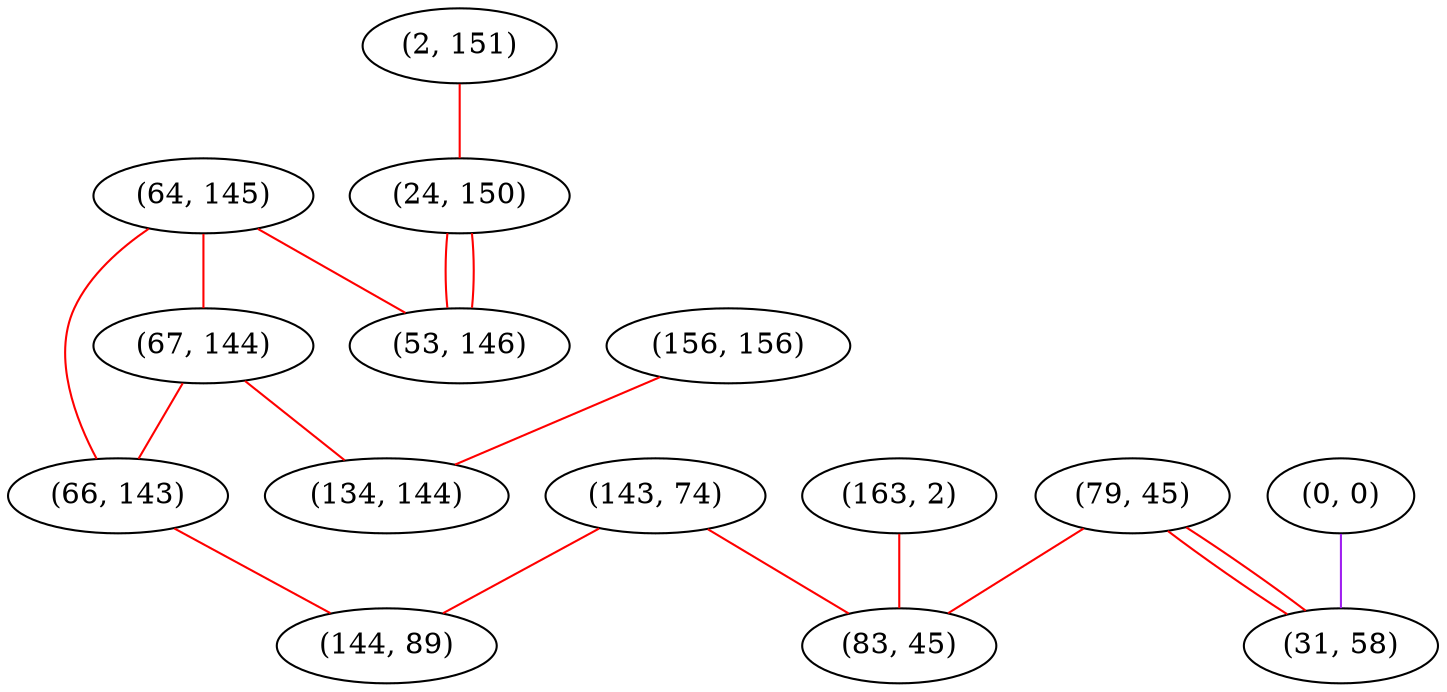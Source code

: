 graph "" {
"(64, 145)";
"(163, 2)";
"(79, 45)";
"(156, 156)";
"(143, 74)";
"(2, 151)";
"(67, 144)";
"(0, 0)";
"(31, 58)";
"(83, 45)";
"(66, 143)";
"(24, 150)";
"(144, 89)";
"(53, 146)";
"(134, 144)";
"(64, 145)" -- "(67, 144)"  [color=red, key=0, weight=1];
"(64, 145)" -- "(66, 143)"  [color=red, key=0, weight=1];
"(64, 145)" -- "(53, 146)"  [color=red, key=0, weight=1];
"(163, 2)" -- "(83, 45)"  [color=red, key=0, weight=1];
"(79, 45)" -- "(31, 58)"  [color=red, key=0, weight=1];
"(79, 45)" -- "(31, 58)"  [color=red, key=1, weight=1];
"(79, 45)" -- "(83, 45)"  [color=red, key=0, weight=1];
"(156, 156)" -- "(134, 144)"  [color=red, key=0, weight=1];
"(143, 74)" -- "(144, 89)"  [color=red, key=0, weight=1];
"(143, 74)" -- "(83, 45)"  [color=red, key=0, weight=1];
"(2, 151)" -- "(24, 150)"  [color=red, key=0, weight=1];
"(67, 144)" -- "(66, 143)"  [color=red, key=0, weight=1];
"(67, 144)" -- "(134, 144)"  [color=red, key=0, weight=1];
"(0, 0)" -- "(31, 58)"  [color=purple, key=0, weight=4];
"(66, 143)" -- "(144, 89)"  [color=red, key=0, weight=1];
"(24, 150)" -- "(53, 146)"  [color=red, key=0, weight=1];
"(24, 150)" -- "(53, 146)"  [color=red, key=1, weight=1];
}
